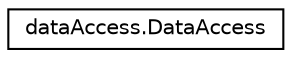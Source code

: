 digraph "Representación gráfica de la clase"
{
 // LATEX_PDF_SIZE
  edge [fontname="Helvetica",fontsize="10",labelfontname="Helvetica",labelfontsize="10"];
  node [fontname="Helvetica",fontsize="10",shape=record];
  rankdir="LR";
  Node0 [label="dataAccess.DataAccess",height=0.2,width=0.4,color="black", fillcolor="white", style="filled",URL="$classdata_access_1_1_data_access.html",tooltip=" "];
}
